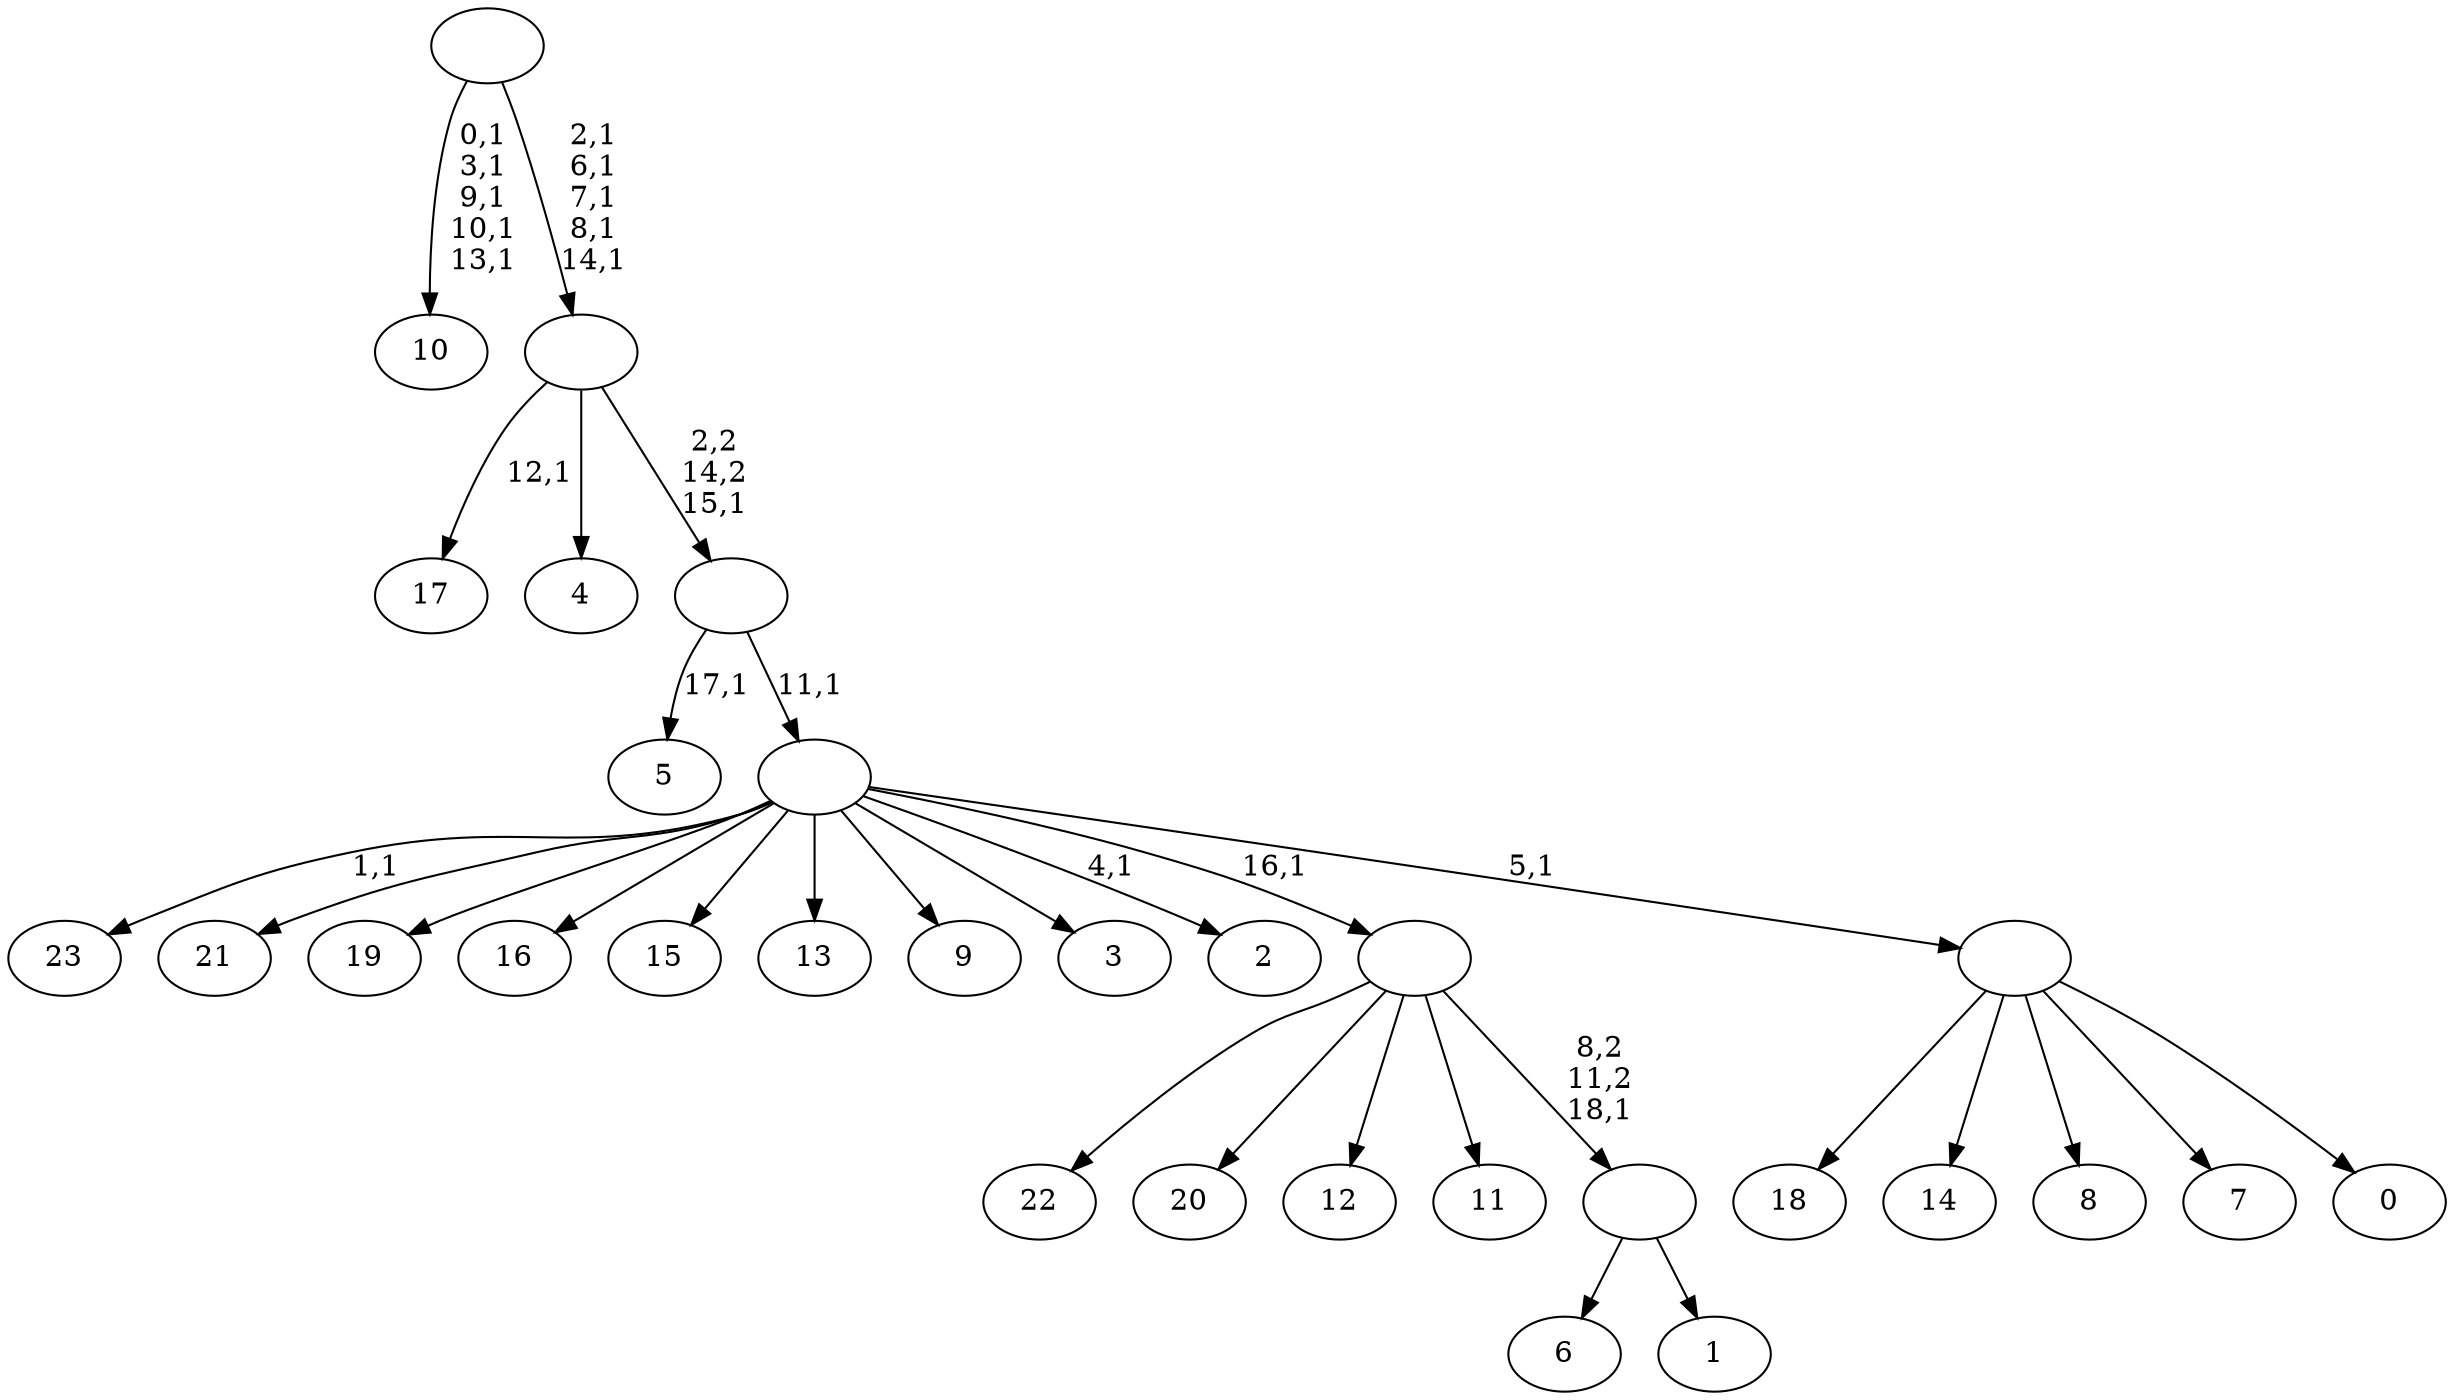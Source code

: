 digraph T {
	43 [label="23"]
	41 [label="22"]
	40 [label="21"]
	39 [label="20"]
	38 [label="19"]
	37 [label="18"]
	36 [label="17"]
	34 [label="16"]
	33 [label="15"]
	32 [label="14"]
	31 [label="13"]
	30 [label="12"]
	29 [label="11"]
	28 [label="10"]
	22 [label="9"]
	21 [label="8"]
	20 [label="7"]
	19 [label="6"]
	18 [label="5"]
	16 [label="4"]
	15 [label="3"]
	14 [label="2"]
	12 [label="1"]
	11 [label=""]
	10 [label=""]
	9 [label="0"]
	8 [label=""]
	7 [label=""]
	6 [label=""]
	5 [label=""]
	0 [label=""]
	11 -> 19 [label=""]
	11 -> 12 [label=""]
	10 -> 41 [label=""]
	10 -> 39 [label=""]
	10 -> 30 [label=""]
	10 -> 29 [label=""]
	10 -> 11 [label="8,2\n11,2\n18,1"]
	8 -> 37 [label=""]
	8 -> 32 [label=""]
	8 -> 21 [label=""]
	8 -> 20 [label=""]
	8 -> 9 [label=""]
	7 -> 14 [label="4,1"]
	7 -> 43 [label="1,1"]
	7 -> 40 [label=""]
	7 -> 38 [label=""]
	7 -> 34 [label=""]
	7 -> 33 [label=""]
	7 -> 31 [label=""]
	7 -> 22 [label=""]
	7 -> 15 [label=""]
	7 -> 10 [label="16,1"]
	7 -> 8 [label="5,1"]
	6 -> 18 [label="17,1"]
	6 -> 7 [label="11,1"]
	5 -> 36 [label="12,1"]
	5 -> 16 [label=""]
	5 -> 6 [label="2,2\n14,2\n15,1"]
	0 -> 5 [label="2,1\n6,1\n7,1\n8,1\n14,1"]
	0 -> 28 [label="0,1\n3,1\n9,1\n10,1\n13,1"]
}
